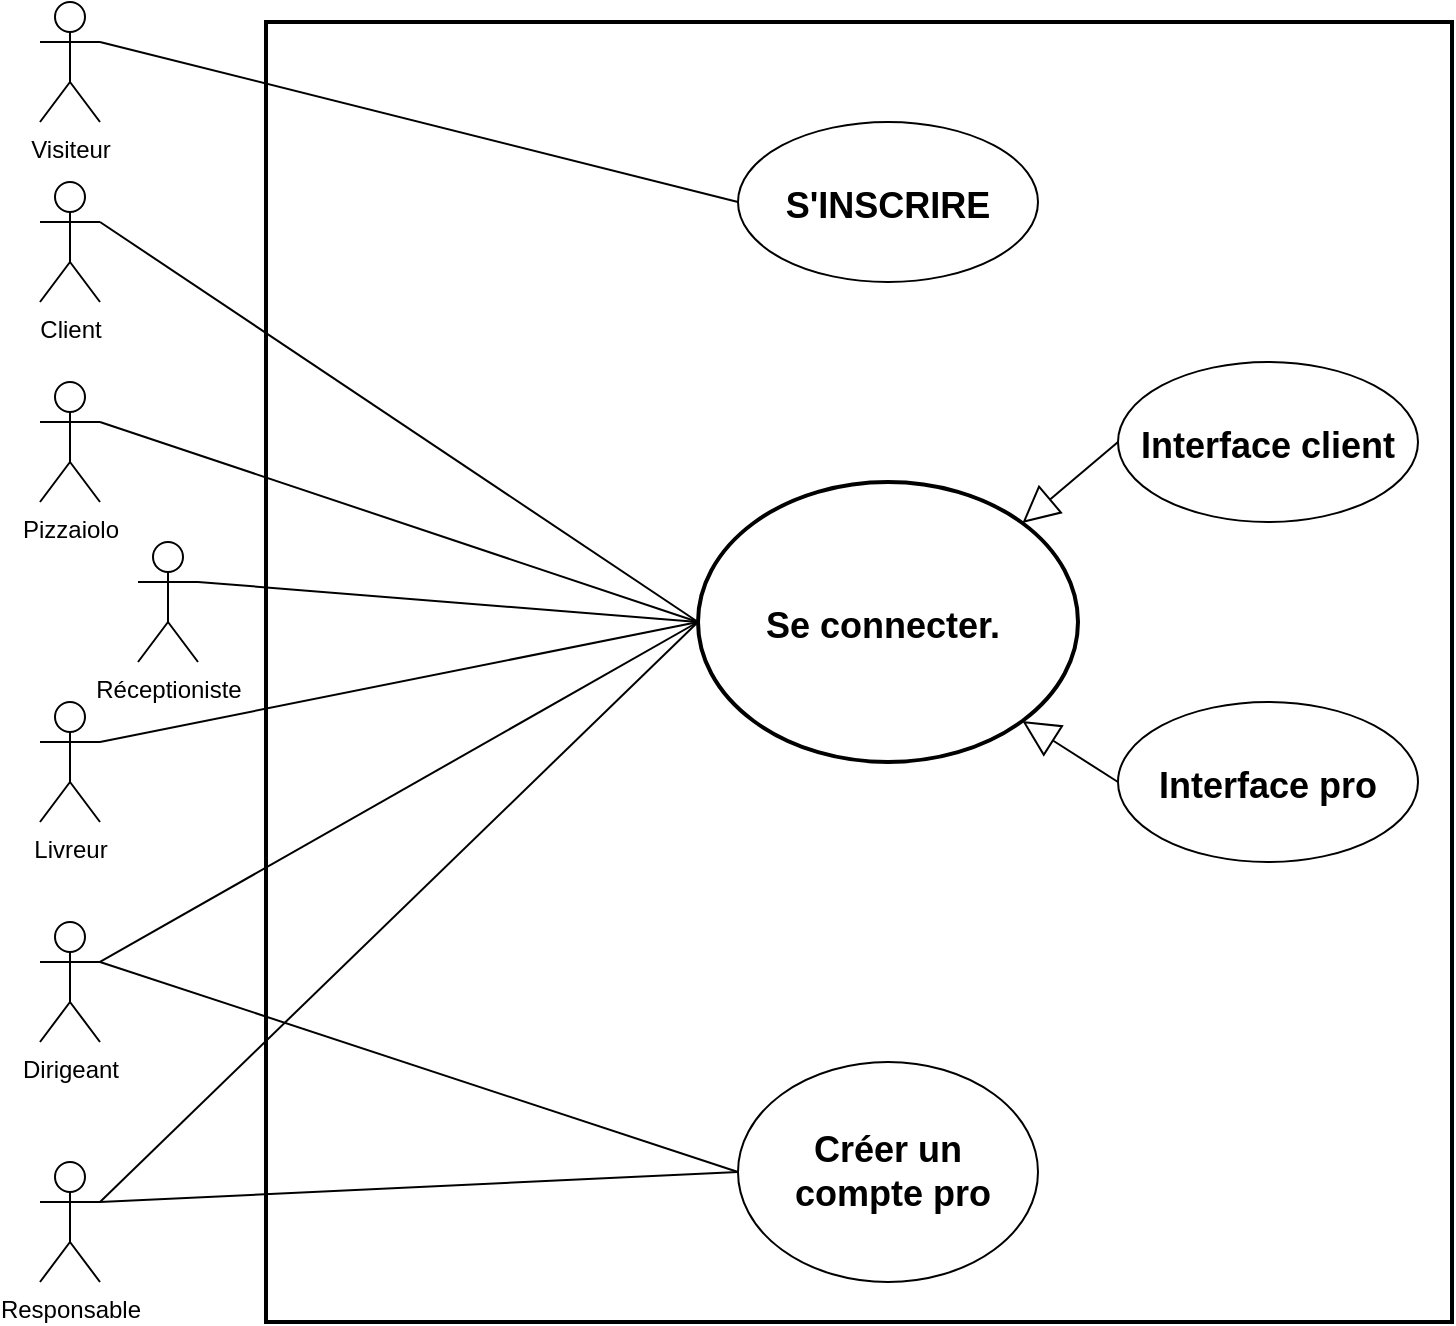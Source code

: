 <mxfile version="14.6.3" type="device"><diagram id="T7O_YIsmWlcv9-AhGSQO" name="Page-1"><mxGraphModel dx="1175" dy="737" grid="1" gridSize="10" guides="1" tooltips="1" connect="1" arrows="1" fold="1" page="1" pageScale="1" pageWidth="1169" pageHeight="1654" math="0" shadow="0"><root><mxCell id="0"/><mxCell id="1" parent="0"/><mxCell id="sqPyhtgG9yFMq25aDTNO-167" value="" style="html=1;strokeWidth=2;" vertex="1" parent="1"><mxGeometry x="344" y="660" width="593" height="650" as="geometry"/></mxCell><mxCell id="sqPyhtgG9yFMq25aDTNO-169" value="&lt;h1&gt;&lt;font style=&quot;font-size: 18px&quot;&gt;S'INSCRIRE&lt;/font&gt;&lt;/h1&gt;" style="ellipse;whiteSpace=wrap;html=1;" vertex="1" parent="1"><mxGeometry x="580" y="710" width="150" height="80" as="geometry"/></mxCell><mxCell id="sqPyhtgG9yFMq25aDTNO-170" value="Visiteur" style="shape=umlActor;verticalLabelPosition=bottom;verticalAlign=top;html=1;" vertex="1" parent="1"><mxGeometry x="231" y="650" width="30" height="60" as="geometry"/></mxCell><mxCell id="sqPyhtgG9yFMq25aDTNO-171" value="Client" style="shape=umlActor;verticalLabelPosition=bottom;verticalAlign=top;html=1;" vertex="1" parent="1"><mxGeometry x="231" y="740" width="30" height="60" as="geometry"/></mxCell><mxCell id="sqPyhtgG9yFMq25aDTNO-172" value="Pizzaiolo" style="shape=umlActor;verticalLabelPosition=bottom;verticalAlign=top;html=1;" vertex="1" parent="1"><mxGeometry x="231" y="840" width="30" height="60" as="geometry"/></mxCell><mxCell id="sqPyhtgG9yFMq25aDTNO-173" value="" style="endArrow=none;endFill=1;endSize=12;html=1;exitX=1;exitY=0.333;exitDx=0;exitDy=0;exitPerimeter=0;entryX=0;entryY=0.5;entryDx=0;entryDy=0;" edge="1" parent="1" source="sqPyhtgG9yFMq25aDTNO-171" target="sqPyhtgG9yFMq25aDTNO-176"><mxGeometry width="160" relative="1" as="geometry"><mxPoint x="304" y="950" as="sourcePoint"/><mxPoint x="547" y="750" as="targetPoint"/></mxGeometry></mxCell><mxCell id="sqPyhtgG9yFMq25aDTNO-174" value="" style="endArrow=none;endFill=1;endSize=12;html=1;exitX=1;exitY=0.333;exitDx=0;exitDy=0;exitPerimeter=0;entryX=0;entryY=0.5;entryDx=0;entryDy=0;" edge="1" parent="1" source="sqPyhtgG9yFMq25aDTNO-170" target="sqPyhtgG9yFMq25aDTNO-169"><mxGeometry width="160" relative="1" as="geometry"><mxPoint x="284" y="850" as="sourcePoint"/><mxPoint x="201" y="780" as="targetPoint"/></mxGeometry></mxCell><mxCell id="sqPyhtgG9yFMq25aDTNO-175" value="" style="endArrow=none;endFill=1;endSize=12;html=1;exitX=1;exitY=0.333;exitDx=0;exitDy=0;exitPerimeter=0;entryX=0;entryY=0.5;entryDx=0;entryDy=0;" edge="1" parent="1" source="sqPyhtgG9yFMq25aDTNO-172" target="sqPyhtgG9yFMq25aDTNO-176"><mxGeometry width="160" relative="1" as="geometry"><mxPoint x="294" y="850" as="sourcePoint"/><mxPoint x="434.0" y="795" as="targetPoint"/></mxGeometry></mxCell><mxCell id="sqPyhtgG9yFMq25aDTNO-176" value="&lt;h1&gt;&lt;font style=&quot;font-size: 18px&quot;&gt;Se connecter.&amp;nbsp;&lt;/font&gt;&lt;/h1&gt;" style="ellipse;whiteSpace=wrap;html=1;strokeWidth=2;" vertex="1" parent="1"><mxGeometry x="560" y="890" width="190" height="140" as="geometry"/></mxCell><mxCell id="sqPyhtgG9yFMq25aDTNO-177" value="Livreur" style="shape=umlActor;verticalLabelPosition=bottom;verticalAlign=top;html=1;" vertex="1" parent="1"><mxGeometry x="231" y="1000" width="30" height="60" as="geometry"/></mxCell><mxCell id="sqPyhtgG9yFMq25aDTNO-178" value="Responsable" style="shape=umlActor;verticalLabelPosition=bottom;verticalAlign=top;html=1;" vertex="1" parent="1"><mxGeometry x="231" y="1230" width="30" height="60" as="geometry"/></mxCell><mxCell id="sqPyhtgG9yFMq25aDTNO-179" value="" style="endArrow=none;endFill=1;endSize=12;html=1;exitX=1;exitY=0.333;exitDx=0;exitDy=0;exitPerimeter=0;entryX=0;entryY=0.5;entryDx=0;entryDy=0;" edge="1" parent="1" source="sqPyhtgG9yFMq25aDTNO-177" target="sqPyhtgG9yFMq25aDTNO-176"><mxGeometry width="160" relative="1" as="geometry"><mxPoint x="271.0" y="905" as="sourcePoint"/><mxPoint x="391.0" y="990.0" as="targetPoint"/></mxGeometry></mxCell><mxCell id="sqPyhtgG9yFMq25aDTNO-180" value="" style="endArrow=none;endFill=1;endSize=12;html=1;exitX=1;exitY=0.333;exitDx=0;exitDy=0;exitPerimeter=0;entryX=0;entryY=0.5;entryDx=0;entryDy=0;" edge="1" parent="1" source="sqPyhtgG9yFMq25aDTNO-178" target="sqPyhtgG9yFMq25aDTNO-176"><mxGeometry width="160" relative="1" as="geometry"><mxPoint x="271.0" y="1010" as="sourcePoint"/><mxPoint x="560" y="970" as="targetPoint"/></mxGeometry></mxCell><mxCell id="sqPyhtgG9yFMq25aDTNO-183" value="&lt;p style=&quot;line-height: 60%&quot;&gt;&lt;/p&gt;&lt;h2&gt;&lt;font style=&quot;font-size: 18px&quot;&gt;Créer un&lt;br&gt;&lt;/font&gt;&lt;font style=&quot;font-size: 18px&quot;&gt;&amp;nbsp;compte&amp;nbsp;&lt;/font&gt;&lt;b style=&quot;font-size: 18px&quot;&gt;pro&lt;/b&gt;&lt;/h2&gt;&lt;p&gt;&lt;/p&gt;" style="ellipse;whiteSpace=wrap;html=1;" vertex="1" parent="1"><mxGeometry x="580" y="1180" width="150" height="110" as="geometry"/></mxCell><mxCell id="sqPyhtgG9yFMq25aDTNO-184" value="" style="endArrow=none;endFill=1;endSize=12;html=1;entryX=0;entryY=0.5;entryDx=0;entryDy=0;exitX=1;exitY=0.333;exitDx=0;exitDy=0;exitPerimeter=0;" edge="1" parent="1" source="sqPyhtgG9yFMq25aDTNO-178" target="sqPyhtgG9yFMq25aDTNO-183"><mxGeometry width="160" relative="1" as="geometry"><mxPoint x="291" y="1260" as="sourcePoint"/><mxPoint x="583.579" y="1149.684" as="targetPoint"/></mxGeometry></mxCell><mxCell id="sqPyhtgG9yFMq25aDTNO-185" value="Dirigeant" style="shape=umlActor;verticalLabelPosition=bottom;verticalAlign=top;html=1;" vertex="1" parent="1"><mxGeometry x="231" y="1110" width="30" height="60" as="geometry"/></mxCell><mxCell id="sqPyhtgG9yFMq25aDTNO-186" value="" style="endArrow=none;endFill=1;endSize=12;html=1;exitX=1;exitY=0.333;exitDx=0;exitDy=0;exitPerimeter=0;entryX=0;entryY=0.5;entryDx=0;entryDy=0;" edge="1" parent="1" source="sqPyhtgG9yFMq25aDTNO-185" target="sqPyhtgG9yFMq25aDTNO-176"><mxGeometry width="160" relative="1" as="geometry"><mxPoint x="271" y="1061" as="sourcePoint"/><mxPoint x="555.5" y="1100" as="targetPoint"/></mxGeometry></mxCell><mxCell id="sqPyhtgG9yFMq25aDTNO-187" value="Réceptioniste" style="shape=umlActor;verticalLabelPosition=bottom;verticalAlign=top;html=1;" vertex="1" parent="1"><mxGeometry x="280" y="920" width="30" height="60" as="geometry"/></mxCell><mxCell id="sqPyhtgG9yFMq25aDTNO-188" value="" style="endArrow=none;endFill=1;endSize=12;html=1;exitX=1;exitY=0.333;exitDx=0;exitDy=0;exitPerimeter=0;entryX=0;entryY=0.5;entryDx=0;entryDy=0;" edge="1" parent="1" source="sqPyhtgG9yFMq25aDTNO-187" target="sqPyhtgG9yFMq25aDTNO-176"><mxGeometry width="160" relative="1" as="geometry"><mxPoint x="271" y="950.0" as="sourcePoint"/><mxPoint x="581.855" y="1010.48" as="targetPoint"/></mxGeometry></mxCell><mxCell id="sqPyhtgG9yFMq25aDTNO-189" value="" style="endArrow=none;endFill=1;endSize=12;html=1;exitX=1;exitY=0.333;exitDx=0;exitDy=0;exitPerimeter=0;entryX=0;entryY=0.5;entryDx=0;entryDy=0;" edge="1" parent="1" source="sqPyhtgG9yFMq25aDTNO-185" target="sqPyhtgG9yFMq25aDTNO-183"><mxGeometry width="160" relative="1" as="geometry"><mxPoint x="271" y="1170" as="sourcePoint"/><mxPoint x="562.89" y="1085.9" as="targetPoint"/></mxGeometry></mxCell><mxCell id="sqPyhtgG9yFMq25aDTNO-190" value="&lt;h1&gt;&lt;font style=&quot;font-size: 18px&quot;&gt;Interface client&lt;/font&gt;&lt;/h1&gt;" style="ellipse;whiteSpace=wrap;html=1;" vertex="1" parent="1"><mxGeometry x="770" y="830" width="150" height="80" as="geometry"/></mxCell><mxCell id="sqPyhtgG9yFMq25aDTNO-192" value="&lt;h1&gt;&lt;font style=&quot;font-size: 18px&quot;&gt;Interface pro&lt;/font&gt;&lt;/h1&gt;" style="ellipse;whiteSpace=wrap;html=1;" vertex="1" parent="1"><mxGeometry x="770" y="1000" width="150" height="80" as="geometry"/></mxCell><mxCell id="sqPyhtgG9yFMq25aDTNO-193" value="" style="endArrow=block;endSize=16;endFill=0;html=1;exitX=0;exitY=0.5;exitDx=0;exitDy=0;entryX=1;entryY=1;entryDx=0;entryDy=0;" edge="1" parent="1" source="sqPyhtgG9yFMq25aDTNO-192" target="sqPyhtgG9yFMq25aDTNO-176"><mxGeometry width="160" relative="1" as="geometry"><mxPoint x="600" y="1000" as="sourcePoint"/><mxPoint x="760" y="1000" as="targetPoint"/></mxGeometry></mxCell><mxCell id="sqPyhtgG9yFMq25aDTNO-194" value="" style="endArrow=block;endSize=16;endFill=0;html=1;exitX=0;exitY=0.5;exitDx=0;exitDy=0;entryX=1;entryY=0;entryDx=0;entryDy=0;" edge="1" parent="1" source="sqPyhtgG9yFMq25aDTNO-190" target="sqPyhtgG9yFMq25aDTNO-176"><mxGeometry width="160" relative="1" as="geometry"><mxPoint x="780" y="1050" as="sourcePoint"/><mxPoint x="760" y="970" as="targetPoint"/></mxGeometry></mxCell></root></mxGraphModel></diagram></mxfile>